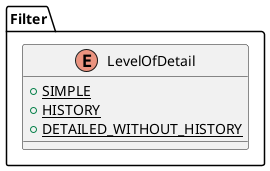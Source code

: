@startuml

    enum Filter.LevelOfDetail [[Filter.LevelOfDetail.html]] {
        {static} +SIMPLE
        {static} +HISTORY
        {static} +DETAILED_WITHOUT_HISTORY
    }

@enduml
